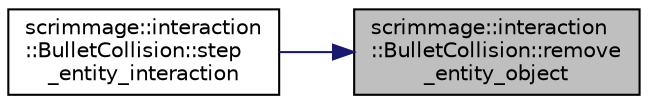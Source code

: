 digraph "scrimmage::interaction::BulletCollision::remove_entity_object"
{
 // LATEX_PDF_SIZE
  edge [fontname="Helvetica",fontsize="10",labelfontname="Helvetica",labelfontsize="10"];
  node [fontname="Helvetica",fontsize="10",shape=record];
  rankdir="RL";
  Node1 [label="scrimmage::interaction\l::BulletCollision::remove\l_entity_object",height=0.2,width=0.4,color="black", fillcolor="grey75", style="filled", fontcolor="black",tooltip=" "];
  Node1 -> Node2 [dir="back",color="midnightblue",fontsize="10",style="solid",fontname="Helvetica"];
  Node2 [label="scrimmage::interaction\l::BulletCollision::step\l_entity_interaction",height=0.2,width=0.4,color="black", fillcolor="white", style="filled",URL="$classscrimmage_1_1interaction_1_1BulletCollision.html#af4d01e28dac425a839b38397d282ab18",tooltip=" "];
}
